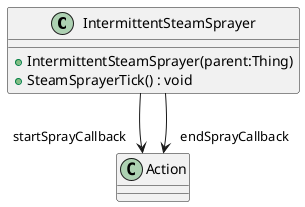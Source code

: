 @startuml
class IntermittentSteamSprayer {
    + IntermittentSteamSprayer(parent:Thing)
    + SteamSprayerTick() : void
}
IntermittentSteamSprayer --> "startSprayCallback" Action
IntermittentSteamSprayer --> "endSprayCallback" Action
@enduml
